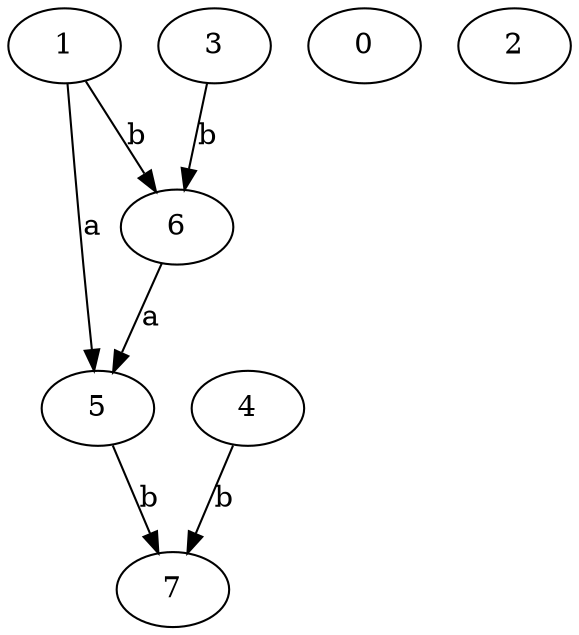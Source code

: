 strict digraph  {
1;
0;
2;
3;
4;
5;
6;
7;
1 -> 5  [label=a];
1 -> 6  [label=b];
3 -> 6  [label=b];
4 -> 7  [label=b];
5 -> 7  [label=b];
6 -> 5  [label=a];
}

